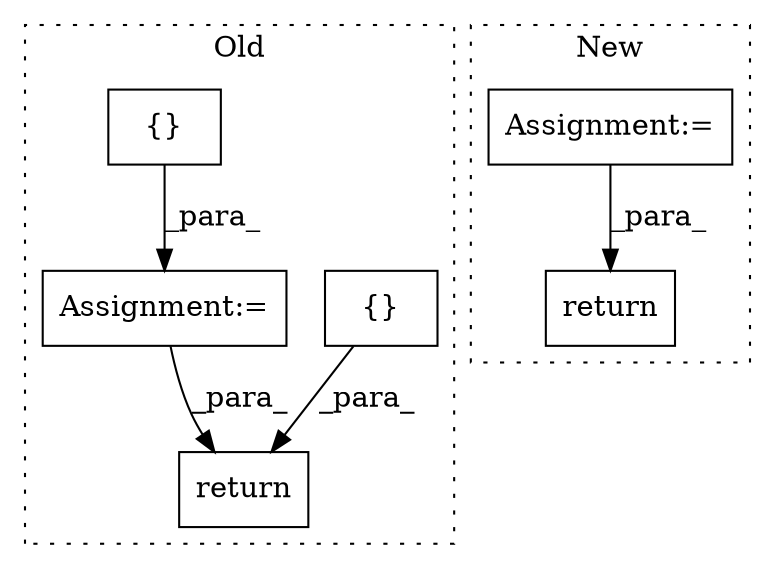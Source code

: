 digraph G {
subgraph cluster0 {
1 [label="{}" a="4" s="23115" l="2" shape="box"];
3 [label="return" a="41" s="25042" l="12" shape="box"];
4 [label="{}" a="4" s="23905" l="2" shape="box"];
5 [label="Assignment:=" a="7" s="23861" l="1" shape="box"];
label = "Old";
style="dotted";
}
subgraph cluster1 {
2 [label="return" a="41" s="24928" l="12" shape="box"];
6 [label="Assignment:=" a="7" s="23065" l="1" shape="box"];
label = "New";
style="dotted";
}
1 -> 3 [label="_para_"];
4 -> 5 [label="_para_"];
5 -> 3 [label="_para_"];
6 -> 2 [label="_para_"];
}